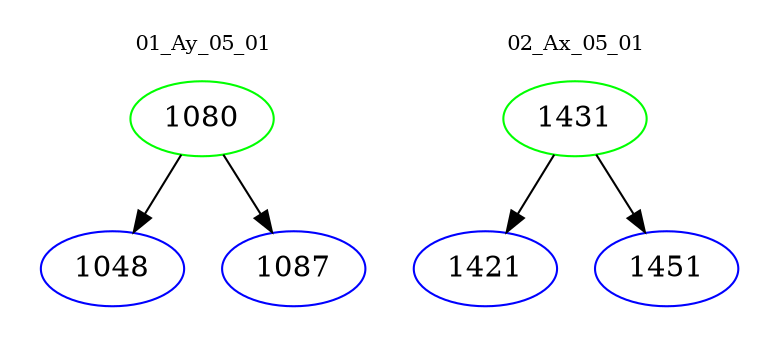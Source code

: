 digraph{
subgraph cluster_0 {
color = white
label = "01_Ay_05_01";
fontsize=10;
T0_1080 [label="1080", color="green"]
T0_1080 -> T0_1048 [color="black"]
T0_1048 [label="1048", color="blue"]
T0_1080 -> T0_1087 [color="black"]
T0_1087 [label="1087", color="blue"]
}
subgraph cluster_1 {
color = white
label = "02_Ax_05_01";
fontsize=10;
T1_1431 [label="1431", color="green"]
T1_1431 -> T1_1421 [color="black"]
T1_1421 [label="1421", color="blue"]
T1_1431 -> T1_1451 [color="black"]
T1_1451 [label="1451", color="blue"]
}
}
